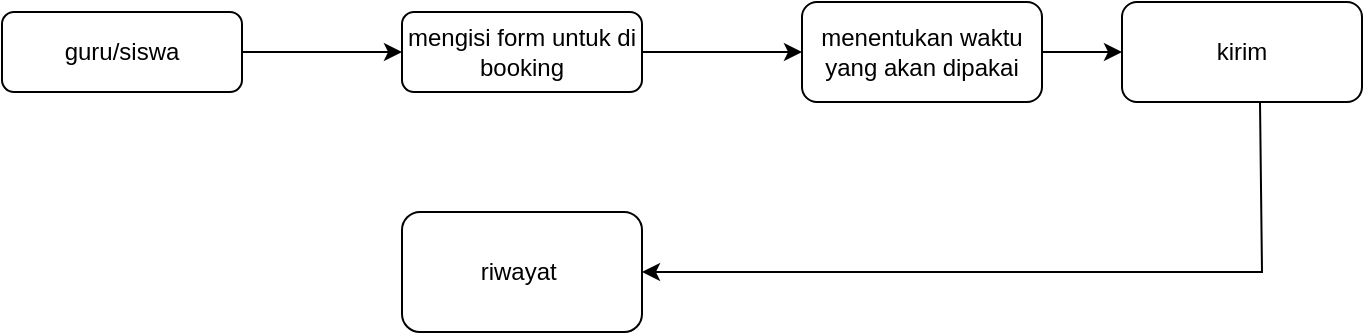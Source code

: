 <mxfile version="23.0.2" type="github" pages="2">
  <diagram id="C5RBs43oDa-KdzZeNtuy" name="Page-1">
    <mxGraphModel dx="880" dy="468" grid="1" gridSize="10" guides="1" tooltips="1" connect="1" arrows="1" fold="1" page="1" pageScale="1" pageWidth="827" pageHeight="1169" math="0" shadow="0">
      <root>
        <mxCell id="WIyWlLk6GJQsqaUBKTNV-0" />
        <mxCell id="WIyWlLk6GJQsqaUBKTNV-1" parent="WIyWlLk6GJQsqaUBKTNV-0" />
        <mxCell id="WIyWlLk6GJQsqaUBKTNV-3" value="guru/siswa" style="rounded=1;whiteSpace=wrap;html=1;fontSize=12;glass=0;strokeWidth=1;shadow=0;" parent="WIyWlLk6GJQsqaUBKTNV-1" vertex="1">
          <mxGeometry x="40" y="300" width="120" height="40" as="geometry" />
        </mxCell>
        <mxCell id="WIyWlLk6GJQsqaUBKTNV-7" value="menentukan waktu yang akan dipakai" style="rounded=1;whiteSpace=wrap;html=1;fontSize=12;glass=0;strokeWidth=1;shadow=0;" parent="WIyWlLk6GJQsqaUBKTNV-1" vertex="1">
          <mxGeometry x="440" y="295" width="120" height="50" as="geometry" />
        </mxCell>
        <mxCell id="7CA6P9EnlcfIp2IhBs8T-3" value="" style="endArrow=classic;html=1;rounded=0;exitX=1;exitY=0.5;exitDx=0;exitDy=0;entryX=0;entryY=0.5;entryDx=0;entryDy=0;" edge="1" parent="WIyWlLk6GJQsqaUBKTNV-1" source="WIyWlLk6GJQsqaUBKTNV-3" target="BobUwn7kouo_2oHGN-FX-0">
          <mxGeometry width="50" height="50" relative="1" as="geometry">
            <mxPoint x="170" y="390" as="sourcePoint" />
            <mxPoint x="250" y="320" as="targetPoint" />
          </mxGeometry>
        </mxCell>
        <mxCell id="7CA6P9EnlcfIp2IhBs8T-4" value="" style="endArrow=classic;html=1;rounded=0;exitX=1;exitY=0.5;exitDx=0;exitDy=0;entryX=0;entryY=0.5;entryDx=0;entryDy=0;" edge="1" parent="WIyWlLk6GJQsqaUBKTNV-1" source="BobUwn7kouo_2oHGN-FX-0" target="WIyWlLk6GJQsqaUBKTNV-7">
          <mxGeometry width="50" height="50" relative="1" as="geometry">
            <mxPoint x="360" y="320" as="sourcePoint" />
            <mxPoint x="490" y="400" as="targetPoint" />
          </mxGeometry>
        </mxCell>
        <mxCell id="7CA6P9EnlcfIp2IhBs8T-8" value="kirim" style="rounded=1;whiteSpace=wrap;html=1;fontSize=12;glass=0;strokeWidth=1;shadow=0;" vertex="1" parent="WIyWlLk6GJQsqaUBKTNV-1">
          <mxGeometry x="600" y="295" width="120" height="50" as="geometry" />
        </mxCell>
        <mxCell id="7CA6P9EnlcfIp2IhBs8T-9" value="" style="endArrow=classic;html=1;rounded=0;exitX=1;exitY=0.5;exitDx=0;exitDy=0;entryX=0;entryY=0.5;entryDx=0;entryDy=0;" edge="1" parent="WIyWlLk6GJQsqaUBKTNV-1" source="WIyWlLk6GJQsqaUBKTNV-7" target="7CA6P9EnlcfIp2IhBs8T-8">
          <mxGeometry width="50" height="50" relative="1" as="geometry">
            <mxPoint x="370" y="330" as="sourcePoint" />
            <mxPoint x="450" y="340" as="targetPoint" />
          </mxGeometry>
        </mxCell>
        <mxCell id="7CA6P9EnlcfIp2IhBs8T-10" value="riwayat&amp;nbsp;" style="rounded=1;whiteSpace=wrap;html=1;" vertex="1" parent="WIyWlLk6GJQsqaUBKTNV-1">
          <mxGeometry x="240" y="400" width="120" height="60" as="geometry" />
        </mxCell>
        <mxCell id="7CA6P9EnlcfIp2IhBs8T-11" value="" style="endArrow=classic;html=1;rounded=0;exitX=0.575;exitY=1;exitDx=0;exitDy=0;exitPerimeter=0;" edge="1" parent="WIyWlLk6GJQsqaUBKTNV-1" source="7CA6P9EnlcfIp2IhBs8T-8" target="7CA6P9EnlcfIp2IhBs8T-10">
          <mxGeometry width="50" height="50" relative="1" as="geometry">
            <mxPoint x="670" y="350" as="sourcePoint" />
            <mxPoint x="410" y="430" as="targetPoint" />
            <Array as="points">
              <mxPoint x="670" y="430" />
            </Array>
          </mxGeometry>
        </mxCell>
        <mxCell id="BobUwn7kouo_2oHGN-FX-0" value="mengisi form untuk di booking" style="rounded=1;whiteSpace=wrap;html=1;fontSize=12;glass=0;strokeWidth=1;shadow=0;" vertex="1" parent="WIyWlLk6GJQsqaUBKTNV-1">
          <mxGeometry x="240" y="300" width="120" height="40" as="geometry" />
        </mxCell>
      </root>
    </mxGraphModel>
  </diagram>
  <diagram id="FjrgGmT4pSQ8Ocx2PcDl" name="Page-2">
    <mxGraphModel dx="880" dy="468" grid="1" gridSize="10" guides="1" tooltips="1" connect="1" arrows="1" fold="1" page="1" pageScale="1" pageWidth="850" pageHeight="1100" math="0" shadow="0">
      <root>
        <mxCell id="0" />
        <mxCell id="1" parent="0" />
        <mxCell id="tOtIEVnv3_N0sDA7VvF6-2" value="" style="rounded=0;whiteSpace=wrap;html=1;" vertex="1" parent="1">
          <mxGeometry x="350" y="30" width="210" height="390" as="geometry" />
        </mxCell>
        <mxCell id="tOtIEVnv3_N0sDA7VvF6-4" value="guru" style="shape=umlActor;verticalLabelPosition=bottom;verticalAlign=top;html=1;outlineConnect=0;" vertex="1" parent="1">
          <mxGeometry x="250" y="190" width="70" height="150" as="geometry" />
        </mxCell>
        <mxCell id="yItGfV0EFYyW3zF3DQS4-1" value="Ruang meeting" style="ellipse;whiteSpace=wrap;html=1;" vertex="1" parent="1">
          <mxGeometry x="395" y="130" width="120" height="60" as="geometry" />
        </mxCell>
        <mxCell id="3hJqkNtmlahPhiiZKmd7-1" value="mengisi form ruangan" style="ellipse;whiteSpace=wrap;html=1;" vertex="1" parent="1">
          <mxGeometry x="395" y="205" width="120" height="60" as="geometry" />
        </mxCell>
        <mxCell id="3hJqkNtmlahPhiiZKmd7-2" value="menentukan waktu" style="ellipse;whiteSpace=wrap;html=1;" vertex="1" parent="1">
          <mxGeometry x="395" y="280" width="120" height="60" as="geometry" />
        </mxCell>
        <mxCell id="3hJqkNtmlahPhiiZKmd7-3" value="" style="endArrow=classic;html=1;rounded=0;exitX=1;exitY=0.333;exitDx=0;exitDy=0;exitPerimeter=0;entryX=0;entryY=0.5;entryDx=0;entryDy=0;" edge="1" parent="1" source="tOtIEVnv3_N0sDA7VvF6-4" target="yItGfV0EFYyW3zF3DQS4-1">
          <mxGeometry width="50" height="50" relative="1" as="geometry">
            <mxPoint x="400" y="210" as="sourcePoint" />
            <mxPoint x="450" y="160" as="targetPoint" />
          </mxGeometry>
        </mxCell>
        <mxCell id="3hJqkNtmlahPhiiZKmd7-4" value="" style="endArrow=classic;html=1;rounded=0;exitX=1;exitY=0.333;exitDx=0;exitDy=0;exitPerimeter=0;entryX=0;entryY=0.5;entryDx=0;entryDy=0;" edge="1" parent="1" source="tOtIEVnv3_N0sDA7VvF6-4" target="3hJqkNtmlahPhiiZKmd7-1">
          <mxGeometry width="50" height="50" relative="1" as="geometry">
            <mxPoint x="330" y="180" as="sourcePoint" />
            <mxPoint x="415" y="120" as="targetPoint" />
          </mxGeometry>
        </mxCell>
        <mxCell id="3hJqkNtmlahPhiiZKmd7-5" value="" style="endArrow=classic;html=1;rounded=0;exitX=1;exitY=0.333;exitDx=0;exitDy=0;exitPerimeter=0;entryX=0;entryY=0.5;entryDx=0;entryDy=0;" edge="1" parent="1" source="tOtIEVnv3_N0sDA7VvF6-4" target="3hJqkNtmlahPhiiZKmd7-2">
          <mxGeometry width="50" height="50" relative="1" as="geometry">
            <mxPoint x="330" y="180" as="sourcePoint" />
            <mxPoint x="415" y="205" as="targetPoint" />
          </mxGeometry>
        </mxCell>
        <mxCell id="3hJqkNtmlahPhiiZKmd7-6" value="booking app" style="text;html=1;strokeColor=none;fillColor=none;align=center;verticalAlign=middle;whiteSpace=wrap;rounded=0;" vertex="1" parent="1">
          <mxGeometry x="407.5" y="70" width="95" height="30" as="geometry" />
        </mxCell>
      </root>
    </mxGraphModel>
  </diagram>
</mxfile>
